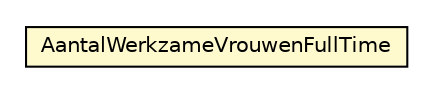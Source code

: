 #!/usr/local/bin/dot
#
# Class diagram 
# Generated by UMLGraph version R5_6-24-gf6e263 (http://www.umlgraph.org/)
#

digraph G {
	edge [fontname="Helvetica",fontsize=10,labelfontname="Helvetica",labelfontsize=10];
	node [fontname="Helvetica",fontsize=10,shape=plaintext];
	nodesep=0.25;
	ranksep=0.5;
	// nl.egem.stuf.sector.bg._0204.NNPFund.AantalWerkzameVrouwenFullTime
	c112695 [label=<<table title="nl.egem.stuf.sector.bg._0204.NNPFund.AantalWerkzameVrouwenFullTime" border="0" cellborder="1" cellspacing="0" cellpadding="2" port="p" bgcolor="lemonChiffon" href="./NNPFund.AantalWerkzameVrouwenFullTime.html">
		<tr><td><table border="0" cellspacing="0" cellpadding="1">
<tr><td align="center" balign="center"> AantalWerkzameVrouwenFullTime </td></tr>
		</table></td></tr>
		</table>>, URL="./NNPFund.AantalWerkzameVrouwenFullTime.html", fontname="Helvetica", fontcolor="black", fontsize=10.0];
}

